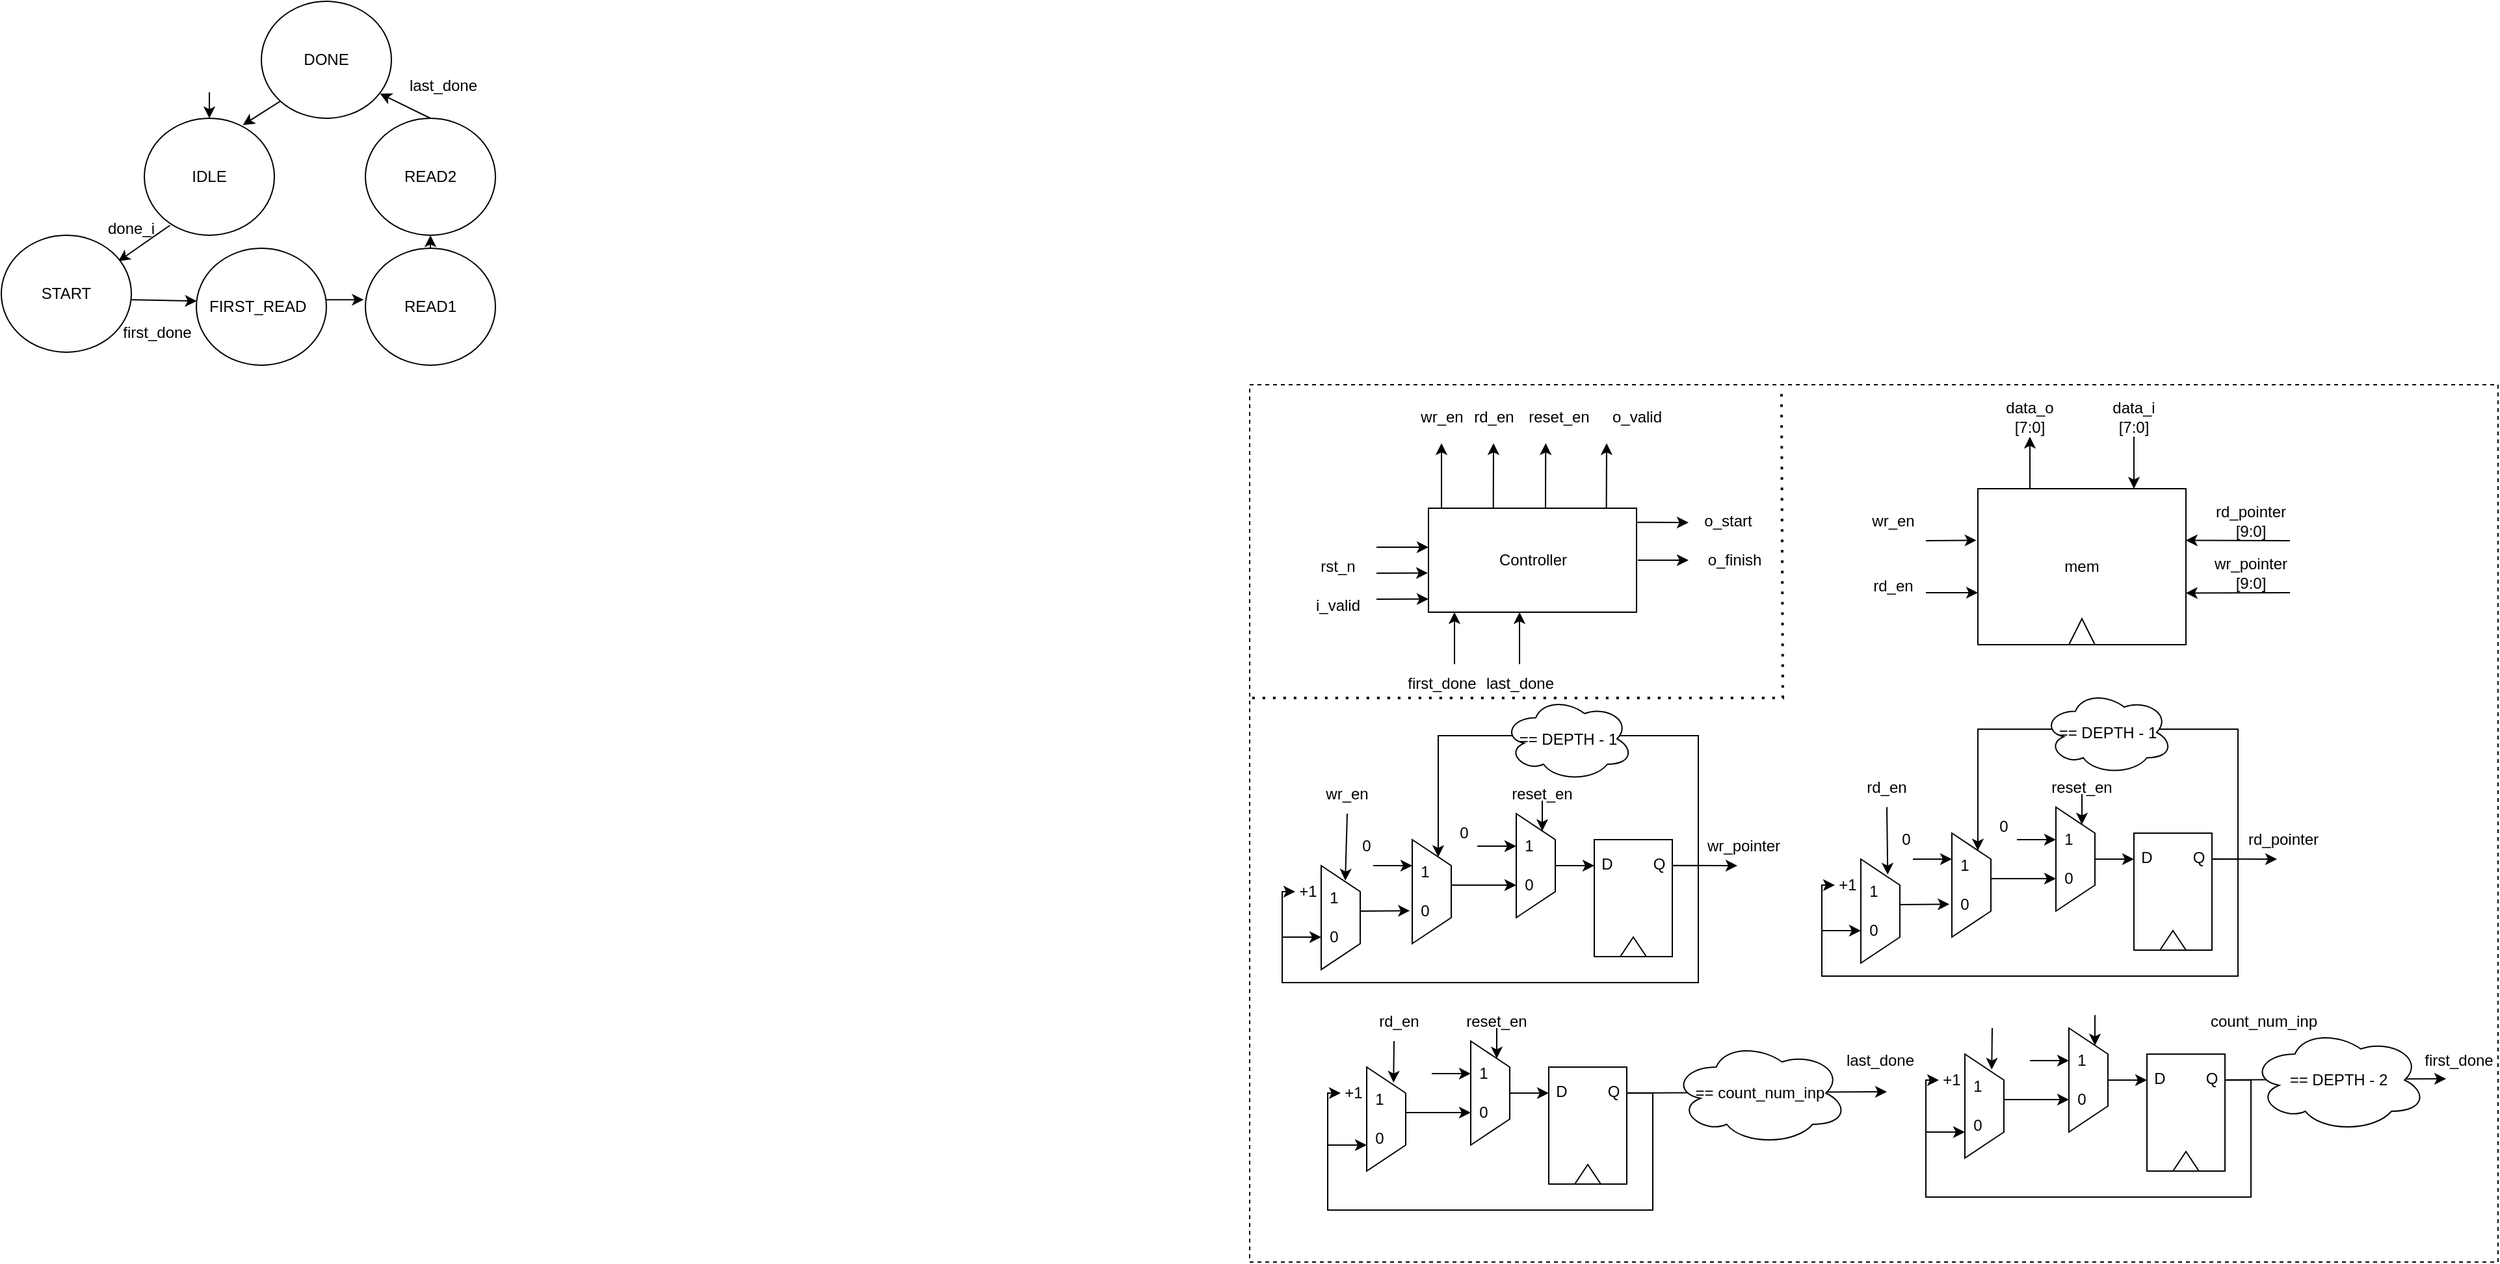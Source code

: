 <mxfile version="26.2.5">
  <diagram name="Page-1" id="U95p6Cpx4X8_NTuBjeX-">
    <mxGraphModel dx="2681" dy="906" grid="1" gridSize="10" guides="1" tooltips="1" connect="1" arrows="1" fold="1" page="1" pageScale="1" pageWidth="850" pageHeight="1100" math="0" shadow="0">
      <root>
        <mxCell id="0" />
        <mxCell id="1" parent="0" />
        <mxCell id="5zMJlGilUF_v-8dUURK4-250" value="" style="rounded=0;whiteSpace=wrap;html=1;dashed=1;" vertex="1" parent="1">
          <mxGeometry x="270" y="345" width="960" height="675" as="geometry" />
        </mxCell>
        <mxCell id="hZhW2IzUP-VDz9tQ_r6S-1" value="mem" style="rounded=0;whiteSpace=wrap;html=1;" parent="1" vertex="1">
          <mxGeometry x="830" y="425" width="160" height="120" as="geometry" />
        </mxCell>
        <mxCell id="hZhW2IzUP-VDz9tQ_r6S-6" value="" style="endArrow=classic;html=1;rounded=0;entryX=0;entryY=0.375;entryDx=0;entryDy=0;entryPerimeter=0;" parent="1" target="hZhW2IzUP-VDz9tQ_r6S-8" edge="1">
          <mxGeometry width="50" height="50" relative="1" as="geometry">
            <mxPoint x="367.5" y="470" as="sourcePoint" />
            <mxPoint x="407.5" y="470" as="targetPoint" />
          </mxGeometry>
        </mxCell>
        <mxCell id="hZhW2IzUP-VDz9tQ_r6S-8" value="Controller" style="rounded=0;whiteSpace=wrap;html=1;" parent="1" vertex="1">
          <mxGeometry x="407.5" y="440" width="160" height="80" as="geometry" />
        </mxCell>
        <mxCell id="hZhW2IzUP-VDz9tQ_r6S-9" value="" style="endArrow=classic;html=1;rounded=0;entryX=-0.003;entryY=0.623;entryDx=0;entryDy=0;entryPerimeter=0;" parent="1" target="hZhW2IzUP-VDz9tQ_r6S-8" edge="1">
          <mxGeometry width="50" height="50" relative="1" as="geometry">
            <mxPoint x="367.5" y="490" as="sourcePoint" />
            <mxPoint x="317.5" y="500" as="targetPoint" />
          </mxGeometry>
        </mxCell>
        <mxCell id="hZhW2IzUP-VDz9tQ_r6S-10" value="" style="endArrow=classic;html=1;rounded=0;entryX=-0.003;entryY=0.623;entryDx=0;entryDy=0;entryPerimeter=0;" parent="1" edge="1">
          <mxGeometry width="50" height="50" relative="1" as="geometry">
            <mxPoint x="367.5" y="510" as="sourcePoint" />
            <mxPoint x="407.5" y="509.89" as="targetPoint" />
          </mxGeometry>
        </mxCell>
        <mxCell id="hZhW2IzUP-VDz9tQ_r6S-12" value="rst_n" style="text;html=1;align=center;verticalAlign=middle;whiteSpace=wrap;rounded=0;" parent="1" vertex="1">
          <mxGeometry x="307.5" y="470" width="60" height="30" as="geometry" />
        </mxCell>
        <mxCell id="hZhW2IzUP-VDz9tQ_r6S-13" value="i_valid" style="text;html=1;align=center;verticalAlign=middle;whiteSpace=wrap;rounded=0;" parent="1" vertex="1">
          <mxGeometry x="307.5" y="500" width="60" height="30" as="geometry" />
        </mxCell>
        <mxCell id="hZhW2IzUP-VDz9tQ_r6S-16" value="" style="endArrow=classic;html=1;rounded=0;exitX=0.877;exitY=-0.024;exitDx=0;exitDy=0;exitPerimeter=0;" parent="1" edge="1">
          <mxGeometry width="50" height="50" relative="1" as="geometry">
            <mxPoint x="457.36" y="440" as="sourcePoint" />
            <mxPoint x="457.5" y="390" as="targetPoint" />
          </mxGeometry>
        </mxCell>
        <mxCell id="hZhW2IzUP-VDz9tQ_r6S-17" value="" style="endArrow=classic;html=1;rounded=0;exitX=0.877;exitY=-0.024;exitDx=0;exitDy=0;exitPerimeter=0;" parent="1" edge="1">
          <mxGeometry width="50" height="50" relative="1" as="geometry">
            <mxPoint x="417.5" y="440" as="sourcePoint" />
            <mxPoint x="417.5" y="390" as="targetPoint" />
          </mxGeometry>
        </mxCell>
        <mxCell id="hZhW2IzUP-VDz9tQ_r6S-18" value="wr_en" style="text;html=1;align=center;verticalAlign=middle;whiteSpace=wrap;rounded=0;" parent="1" vertex="1">
          <mxGeometry x="387.5" y="355" width="60" height="30" as="geometry" />
        </mxCell>
        <mxCell id="hZhW2IzUP-VDz9tQ_r6S-19" value="rd_en" style="text;html=1;align=center;verticalAlign=middle;whiteSpace=wrap;rounded=0;" parent="1" vertex="1">
          <mxGeometry x="427.5" y="360" width="60" height="20" as="geometry" />
        </mxCell>
        <mxCell id="hZhW2IzUP-VDz9tQ_r6S-20" value="reset_en" style="text;html=1;align=center;verticalAlign=middle;whiteSpace=wrap;rounded=0;" parent="1" vertex="1">
          <mxGeometry x="477.5" y="360" width="60" height="20" as="geometry" />
        </mxCell>
        <mxCell id="hZhW2IzUP-VDz9tQ_r6S-21" value="" style="endArrow=classic;html=1;rounded=0;entryX=0.75;entryY=0;entryDx=0;entryDy=0;" parent="1" target="hZhW2IzUP-VDz9tQ_r6S-1" edge="1">
          <mxGeometry width="50" height="50" relative="1" as="geometry">
            <mxPoint x="950" y="385" as="sourcePoint" />
            <mxPoint x="922.381" y="225.003" as="targetPoint" />
          </mxGeometry>
        </mxCell>
        <mxCell id="hZhW2IzUP-VDz9tQ_r6S-22" value="data_i [7:0]" style="text;html=1;align=center;verticalAlign=middle;whiteSpace=wrap;rounded=0;" parent="1" vertex="1">
          <mxGeometry x="920" y="355" width="60" height="30" as="geometry" />
        </mxCell>
        <mxCell id="hZhW2IzUP-VDz9tQ_r6S-24" value="" style="endArrow=classic;html=1;rounded=0;entryX=-0.007;entryY=0.331;entryDx=0;entryDy=0;entryPerimeter=0;" parent="1" target="hZhW2IzUP-VDz9tQ_r6S-1" edge="1">
          <mxGeometry width="50" height="50" relative="1" as="geometry">
            <mxPoint x="790" y="465" as="sourcePoint" />
            <mxPoint x="820" y="410" as="targetPoint" />
          </mxGeometry>
        </mxCell>
        <mxCell id="hZhW2IzUP-VDz9tQ_r6S-25" value="wr_en" style="text;html=1;align=center;verticalAlign=middle;whiteSpace=wrap;rounded=0;" parent="1" vertex="1">
          <mxGeometry x="735" y="435" width="60" height="30" as="geometry" />
        </mxCell>
        <mxCell id="hZhW2IzUP-VDz9tQ_r6S-26" value="" style="endArrow=classic;html=1;rounded=0;" parent="1" edge="1">
          <mxGeometry width="50" height="50" relative="1" as="geometry">
            <mxPoint x="790" y="505" as="sourcePoint" />
            <mxPoint x="830" y="505" as="targetPoint" />
          </mxGeometry>
        </mxCell>
        <mxCell id="hZhW2IzUP-VDz9tQ_r6S-27" value="rd_en" style="text;html=1;align=center;verticalAlign=middle;whiteSpace=wrap;rounded=0;" parent="1" vertex="1">
          <mxGeometry x="735" y="485" width="60" height="30" as="geometry" />
        </mxCell>
        <mxCell id="hZhW2IzUP-VDz9tQ_r6S-30" value="" style="endArrow=classic;html=1;rounded=0;entryX=0.999;entryY=0.331;entryDx=0;entryDy=0;entryPerimeter=0;" parent="1" target="hZhW2IzUP-VDz9tQ_r6S-1" edge="1">
          <mxGeometry width="50" height="50" relative="1" as="geometry">
            <mxPoint x="1070" y="465" as="sourcePoint" />
            <mxPoint x="990" y="467" as="targetPoint" />
          </mxGeometry>
        </mxCell>
        <mxCell id="hZhW2IzUP-VDz9tQ_r6S-31" value="rd_pointer [9:0]" style="text;html=1;align=center;verticalAlign=middle;whiteSpace=wrap;rounded=0;" parent="1" vertex="1">
          <mxGeometry x="1010" y="435" width="60" height="30" as="geometry" />
        </mxCell>
        <mxCell id="hZhW2IzUP-VDz9tQ_r6S-32" value="" style="endArrow=classic;html=1;rounded=0;entryX=0.999;entryY=0.669;entryDx=0;entryDy=0;entryPerimeter=0;" parent="1" target="hZhW2IzUP-VDz9tQ_r6S-1" edge="1">
          <mxGeometry width="50" height="50" relative="1" as="geometry">
            <mxPoint x="1070" y="505" as="sourcePoint" />
            <mxPoint x="1100" y="525" as="targetPoint" />
          </mxGeometry>
        </mxCell>
        <mxCell id="hZhW2IzUP-VDz9tQ_r6S-33" value="wr_pointer [9:0]" style="text;html=1;align=center;verticalAlign=middle;whiteSpace=wrap;rounded=0;" parent="1" vertex="1">
          <mxGeometry x="1010" y="475" width="60" height="30" as="geometry" />
        </mxCell>
        <mxCell id="hZhW2IzUP-VDz9tQ_r6S-44" value="" style="triangle;whiteSpace=wrap;html=1;direction=north;" parent="1" vertex="1">
          <mxGeometry x="900" y="525" width="20" height="20" as="geometry" />
        </mxCell>
        <mxCell id="hZhW2IzUP-VDz9tQ_r6S-86" value="" style="endArrow=classic;html=1;rounded=0;exitX=0.25;exitY=0;exitDx=0;exitDy=0;" parent="1" source="hZhW2IzUP-VDz9tQ_r6S-1" edge="1">
          <mxGeometry width="50" height="50" relative="1" as="geometry">
            <mxPoint x="886" y="425.0" as="sourcePoint" />
            <mxPoint x="870" y="385" as="targetPoint" />
          </mxGeometry>
        </mxCell>
        <mxCell id="hZhW2IzUP-VDz9tQ_r6S-87" value="data_o [7:0]" style="text;html=1;align=center;verticalAlign=middle;whiteSpace=wrap;rounded=0;" parent="1" vertex="1">
          <mxGeometry x="840" y="355" width="60" height="30" as="geometry" />
        </mxCell>
        <mxCell id="hZhW2IzUP-VDz9tQ_r6S-90" value="" style="endArrow=classic;html=1;rounded=0;" parent="1" edge="1">
          <mxGeometry width="50" height="50" relative="1" as="geometry">
            <mxPoint x="427.5" y="560" as="sourcePoint" />
            <mxPoint x="427.5" y="520" as="targetPoint" />
          </mxGeometry>
        </mxCell>
        <mxCell id="5zMJlGilUF_v-8dUURK4-17" value="" style="group" vertex="1" connectable="0" parent="1">
          <mxGeometry x="-690" y="50" width="380" height="280" as="geometry" />
        </mxCell>
        <mxCell id="5zMJlGilUF_v-8dUURK4-1" value="IDLE" style="ellipse;whiteSpace=wrap;html=1;" vertex="1" parent="5zMJlGilUF_v-8dUURK4-17">
          <mxGeometry x="110" y="90" width="100" height="90" as="geometry" />
        </mxCell>
        <mxCell id="5zMJlGilUF_v-8dUURK4-2" value="" style="endArrow=classic;html=1;rounded=0;entryX=0.5;entryY=0;entryDx=0;entryDy=0;" edge="1" parent="5zMJlGilUF_v-8dUURK4-17" target="5zMJlGilUF_v-8dUURK4-1">
          <mxGeometry width="50" height="50" relative="1" as="geometry">
            <mxPoint x="160" y="70" as="sourcePoint" />
            <mxPoint x="150" y="50" as="targetPoint" />
          </mxGeometry>
        </mxCell>
        <mxCell id="5zMJlGilUF_v-8dUURK4-3" value="" style="endArrow=classic;html=1;rounded=0;exitX=0.198;exitY=0.915;exitDx=0;exitDy=0;exitPerimeter=0;" edge="1" parent="5zMJlGilUF_v-8dUURK4-17" source="5zMJlGilUF_v-8dUURK4-1">
          <mxGeometry width="50" height="50" relative="1" as="geometry">
            <mxPoint x="200" y="210" as="sourcePoint" />
            <mxPoint x="90" y="200" as="targetPoint" />
          </mxGeometry>
        </mxCell>
        <mxCell id="5zMJlGilUF_v-8dUURK4-4" value="START" style="ellipse;whiteSpace=wrap;html=1;" vertex="1" parent="5zMJlGilUF_v-8dUURK4-17">
          <mxGeometry y="180" width="100" height="90" as="geometry" />
        </mxCell>
        <mxCell id="5zMJlGilUF_v-8dUURK4-5" value="done_i" style="text;html=1;align=center;verticalAlign=middle;whiteSpace=wrap;rounded=0;" vertex="1" parent="5zMJlGilUF_v-8dUURK4-17">
          <mxGeometry x="70" y="160" width="60" height="30" as="geometry" />
        </mxCell>
        <mxCell id="5zMJlGilUF_v-8dUURK4-6" value="FIRST_READ&lt;span style=&quot;white-space: pre;&quot;&gt;&#x9;&lt;/span&gt;" style="ellipse;whiteSpace=wrap;html=1;" vertex="1" parent="5zMJlGilUF_v-8dUURK4-17">
          <mxGeometry x="150" y="190" width="100" height="90" as="geometry" />
        </mxCell>
        <mxCell id="5zMJlGilUF_v-8dUURK4-7" value="" style="endArrow=classic;html=1;rounded=0;exitX=1.002;exitY=0.551;exitDx=0;exitDy=0;exitPerimeter=0;entryX=0.003;entryY=0.452;entryDx=0;entryDy=0;entryPerimeter=0;" edge="1" parent="5zMJlGilUF_v-8dUURK4-17" source="5zMJlGilUF_v-8dUURK4-4" target="5zMJlGilUF_v-8dUURK4-6">
          <mxGeometry width="50" height="50" relative="1" as="geometry">
            <mxPoint x="200" y="210" as="sourcePoint" />
            <mxPoint x="250" y="160" as="targetPoint" />
          </mxGeometry>
        </mxCell>
        <mxCell id="5zMJlGilUF_v-8dUURK4-8" value="first_done" style="text;html=1;align=center;verticalAlign=middle;whiteSpace=wrap;rounded=0;" vertex="1" parent="5zMJlGilUF_v-8dUURK4-17">
          <mxGeometry x="90" y="240" width="60" height="30" as="geometry" />
        </mxCell>
        <mxCell id="5zMJlGilUF_v-8dUURK4-9" value="READ1" style="ellipse;whiteSpace=wrap;html=1;" vertex="1" parent="5zMJlGilUF_v-8dUURK4-17">
          <mxGeometry x="280" y="190" width="100" height="90" as="geometry" />
        </mxCell>
        <mxCell id="5zMJlGilUF_v-8dUURK4-10" value="READ2" style="ellipse;whiteSpace=wrap;html=1;" vertex="1" parent="5zMJlGilUF_v-8dUURK4-17">
          <mxGeometry x="280" y="90" width="100" height="90" as="geometry" />
        </mxCell>
        <mxCell id="5zMJlGilUF_v-8dUURK4-11" value="DONE" style="ellipse;whiteSpace=wrap;html=1;" vertex="1" parent="5zMJlGilUF_v-8dUURK4-17">
          <mxGeometry x="200" width="100" height="90" as="geometry" />
        </mxCell>
        <mxCell id="5zMJlGilUF_v-8dUURK4-12" value="" style="endArrow=classic;html=1;rounded=0;exitX=0.999;exitY=0.44;exitDx=0;exitDy=0;exitPerimeter=0;entryX=-0.013;entryY=0.44;entryDx=0;entryDy=0;entryPerimeter=0;" edge="1" parent="5zMJlGilUF_v-8dUURK4-17" source="5zMJlGilUF_v-8dUURK4-6" target="5zMJlGilUF_v-8dUURK4-9">
          <mxGeometry width="50" height="50" relative="1" as="geometry">
            <mxPoint x="200" y="210" as="sourcePoint" />
            <mxPoint x="250" y="160" as="targetPoint" />
          </mxGeometry>
        </mxCell>
        <mxCell id="5zMJlGilUF_v-8dUURK4-13" value="" style="endArrow=classic;html=1;rounded=0;exitX=0.5;exitY=0;exitDx=0;exitDy=0;entryX=0.5;entryY=1;entryDx=0;entryDy=0;" edge="1" parent="5zMJlGilUF_v-8dUURK4-17" source="5zMJlGilUF_v-8dUURK4-9" target="5zMJlGilUF_v-8dUURK4-10">
          <mxGeometry width="50" height="50" relative="1" as="geometry">
            <mxPoint x="230" y="180" as="sourcePoint" />
            <mxPoint x="280" y="130" as="targetPoint" />
          </mxGeometry>
        </mxCell>
        <mxCell id="5zMJlGilUF_v-8dUURK4-14" value="" style="endArrow=classic;html=1;rounded=0;exitX=0.5;exitY=0;exitDx=0;exitDy=0;entryX=0.912;entryY=0.789;entryDx=0;entryDy=0;entryPerimeter=0;" edge="1" parent="5zMJlGilUF_v-8dUURK4-17" source="5zMJlGilUF_v-8dUURK4-10" target="5zMJlGilUF_v-8dUURK4-11">
          <mxGeometry width="50" height="50" relative="1" as="geometry">
            <mxPoint x="200" y="160" as="sourcePoint" />
            <mxPoint x="250" y="110" as="targetPoint" />
          </mxGeometry>
        </mxCell>
        <mxCell id="5zMJlGilUF_v-8dUURK4-15" value="last_done" style="text;html=1;align=center;verticalAlign=middle;whiteSpace=wrap;rounded=0;" vertex="1" parent="5zMJlGilUF_v-8dUURK4-17">
          <mxGeometry x="310" y="50" width="60" height="30" as="geometry" />
        </mxCell>
        <mxCell id="5zMJlGilUF_v-8dUURK4-16" value="" style="endArrow=classic;html=1;rounded=0;exitX=0;exitY=1;exitDx=0;exitDy=0;entryX=0.757;entryY=0.058;entryDx=0;entryDy=0;entryPerimeter=0;" edge="1" parent="5zMJlGilUF_v-8dUURK4-17" source="5zMJlGilUF_v-8dUURK4-11" target="5zMJlGilUF_v-8dUURK4-1">
          <mxGeometry width="50" height="50" relative="1" as="geometry">
            <mxPoint x="210" y="150" as="sourcePoint" />
            <mxPoint x="260" y="100" as="targetPoint" />
          </mxGeometry>
        </mxCell>
        <mxCell id="5zMJlGilUF_v-8dUURK4-18" value="first_done" style="text;html=1;align=center;verticalAlign=middle;whiteSpace=wrap;rounded=0;" vertex="1" parent="1">
          <mxGeometry x="387.5" y="560" width="60" height="30" as="geometry" />
        </mxCell>
        <mxCell id="5zMJlGilUF_v-8dUURK4-19" value="" style="endArrow=classic;html=1;rounded=0;entryX=0.369;entryY=0.976;entryDx=0;entryDy=0;entryPerimeter=0;" edge="1" parent="1">
          <mxGeometry width="50" height="50" relative="1" as="geometry">
            <mxPoint x="477.5" y="560" as="sourcePoint" />
            <mxPoint x="477.5" y="520" as="targetPoint" />
          </mxGeometry>
        </mxCell>
        <mxCell id="5zMJlGilUF_v-8dUURK4-20" value="last_done" style="text;html=1;align=center;verticalAlign=middle;whiteSpace=wrap;rounded=0;" vertex="1" parent="1">
          <mxGeometry x="447.5" y="560" width="60" height="30" as="geometry" />
        </mxCell>
        <mxCell id="5zMJlGilUF_v-8dUURK4-21" value="" style="endArrow=classic;html=1;rounded=0;exitX=0.855;exitY=-0.001;exitDx=0;exitDy=0;exitPerimeter=0;" edge="1" parent="1" source="hZhW2IzUP-VDz9tQ_r6S-8">
          <mxGeometry width="50" height="50" relative="1" as="geometry">
            <mxPoint x="527.5" y="420" as="sourcePoint" />
            <mxPoint x="544.5" y="390" as="targetPoint" />
          </mxGeometry>
        </mxCell>
        <mxCell id="5zMJlGilUF_v-8dUURK4-22" value="o_valid" style="text;html=1;align=center;verticalAlign=middle;whiteSpace=wrap;rounded=0;" vertex="1" parent="1">
          <mxGeometry x="537.5" y="360" width="60" height="20" as="geometry" />
        </mxCell>
        <mxCell id="5zMJlGilUF_v-8dUURK4-23" value="" style="endArrow=classic;html=1;rounded=0;exitX=0.877;exitY=-0.024;exitDx=0;exitDy=0;exitPerimeter=0;" edge="1" parent="1">
          <mxGeometry width="50" height="50" relative="1" as="geometry">
            <mxPoint x="497.5" y="440" as="sourcePoint" />
            <mxPoint x="497.64" y="390" as="targetPoint" />
          </mxGeometry>
        </mxCell>
        <mxCell id="5zMJlGilUF_v-8dUURK4-24" value="" style="endArrow=classic;html=1;rounded=0;exitX=1.004;exitY=0.136;exitDx=0;exitDy=0;exitPerimeter=0;" edge="1" parent="1" source="hZhW2IzUP-VDz9tQ_r6S-8">
          <mxGeometry width="50" height="50" relative="1" as="geometry">
            <mxPoint x="617.5" y="490" as="sourcePoint" />
            <mxPoint x="607.5" y="451" as="targetPoint" />
          </mxGeometry>
        </mxCell>
        <mxCell id="5zMJlGilUF_v-8dUURK4-25" value="o_start" style="text;html=1;align=center;verticalAlign=middle;whiteSpace=wrap;rounded=0;" vertex="1" parent="1">
          <mxGeometry x="607.5" y="440" width="60" height="20" as="geometry" />
        </mxCell>
        <mxCell id="5zMJlGilUF_v-8dUURK4-26" value="" style="endArrow=classic;html=1;rounded=0;exitX=1.004;exitY=0.136;exitDx=0;exitDy=0;exitPerimeter=0;" edge="1" parent="1">
          <mxGeometry width="50" height="50" relative="1" as="geometry">
            <mxPoint x="568.5" y="480" as="sourcePoint" />
            <mxPoint x="607.5" y="480" as="targetPoint" />
          </mxGeometry>
        </mxCell>
        <mxCell id="5zMJlGilUF_v-8dUURK4-27" value="o_finish" style="text;html=1;align=center;verticalAlign=middle;whiteSpace=wrap;rounded=0;" vertex="1" parent="1">
          <mxGeometry x="612.5" y="470" width="60" height="20" as="geometry" />
        </mxCell>
        <mxCell id="5zMJlGilUF_v-8dUURK4-32" value="" style="group" vertex="1" connectable="0" parent="1">
          <mxGeometry x="535" y="695" width="60" height="90" as="geometry" />
        </mxCell>
        <mxCell id="5zMJlGilUF_v-8dUURK4-29" value="" style="rounded=0;whiteSpace=wrap;html=1;" vertex="1" parent="5zMJlGilUF_v-8dUURK4-32">
          <mxGeometry width="60" height="90" as="geometry" />
        </mxCell>
        <mxCell id="5zMJlGilUF_v-8dUURK4-30" value="" style="triangle;whiteSpace=wrap;html=1;direction=north;" vertex="1" parent="5zMJlGilUF_v-8dUURK4-32">
          <mxGeometry x="20" y="75" width="20" height="15" as="geometry" />
        </mxCell>
        <mxCell id="5zMJlGilUF_v-8dUURK4-33" value="D" style="text;html=1;align=center;verticalAlign=middle;whiteSpace=wrap;rounded=0;" vertex="1" parent="5zMJlGilUF_v-8dUURK4-32">
          <mxGeometry y="7.5" width="20" height="22.5" as="geometry" />
        </mxCell>
        <mxCell id="5zMJlGilUF_v-8dUURK4-39" value="Q" style="text;html=1;align=center;verticalAlign=middle;whiteSpace=wrap;rounded=0;" vertex="1" parent="5zMJlGilUF_v-8dUURK4-32">
          <mxGeometry x="40" y="7.5" width="20" height="22.5" as="geometry" />
        </mxCell>
        <mxCell id="5zMJlGilUF_v-8dUURK4-40" value="" style="endArrow=classic;html=1;rounded=0;" edge="1" parent="1">
          <mxGeometry width="50" height="50" relative="1" as="geometry">
            <mxPoint x="505" y="715" as="sourcePoint" />
            <mxPoint x="535" y="715" as="targetPoint" />
          </mxGeometry>
        </mxCell>
        <mxCell id="5zMJlGilUF_v-8dUURK4-41" value="" style="endArrow=classic;html=1;rounded=0;exitX=1.033;exitY=0.552;exitDx=0;exitDy=0;exitPerimeter=0;" edge="1" parent="1" source="5zMJlGilUF_v-8dUURK4-39">
          <mxGeometry width="50" height="50" relative="1" as="geometry">
            <mxPoint x="625" y="755" as="sourcePoint" />
            <mxPoint x="645" y="715" as="targetPoint" />
          </mxGeometry>
        </mxCell>
        <mxCell id="5zMJlGilUF_v-8dUURK4-45" value="" style="group" vertex="1" connectable="0" parent="1">
          <mxGeometry x="475" y="675" width="30" height="80" as="geometry" />
        </mxCell>
        <mxCell id="5zMJlGilUF_v-8dUURK4-42" value="" style="shape=trapezoid;perimeter=trapezoidPerimeter;whiteSpace=wrap;html=1;fixedSize=1;direction=south;" vertex="1" parent="5zMJlGilUF_v-8dUURK4-45">
          <mxGeometry width="30" height="80" as="geometry" />
        </mxCell>
        <mxCell id="5zMJlGilUF_v-8dUURK4-43" value="1" style="text;html=1;align=center;verticalAlign=middle;whiteSpace=wrap;rounded=0;" vertex="1" parent="5zMJlGilUF_v-8dUURK4-45">
          <mxGeometry y="20" width="20" height="10" as="geometry" />
        </mxCell>
        <mxCell id="5zMJlGilUF_v-8dUURK4-44" value="0" style="text;html=1;align=center;verticalAlign=middle;whiteSpace=wrap;rounded=0;" vertex="1" parent="5zMJlGilUF_v-8dUURK4-45">
          <mxGeometry y="50" width="20" height="10" as="geometry" />
        </mxCell>
        <mxCell id="5zMJlGilUF_v-8dUURK4-46" value="" style="endArrow=classic;html=1;rounded=0;entryX=0;entryY=0.25;entryDx=0;entryDy=0;" edge="1" parent="1" target="5zMJlGilUF_v-8dUURK4-42">
          <mxGeometry width="50" height="50" relative="1" as="geometry">
            <mxPoint x="495" y="665" as="sourcePoint" />
            <mxPoint x="555" y="655" as="targetPoint" />
          </mxGeometry>
        </mxCell>
        <mxCell id="5zMJlGilUF_v-8dUURK4-47" value="reset_en" style="text;html=1;align=center;verticalAlign=middle;whiteSpace=wrap;rounded=0;" vertex="1" parent="1">
          <mxGeometry x="465" y="645" width="60" height="30" as="geometry" />
        </mxCell>
        <mxCell id="5zMJlGilUF_v-8dUURK4-48" value="" style="endArrow=classic;html=1;rounded=0;entryX=0;entryY=0.5;entryDx=0;entryDy=0;" edge="1" parent="1" target="5zMJlGilUF_v-8dUURK4-43">
          <mxGeometry width="50" height="50" relative="1" as="geometry">
            <mxPoint x="445" y="700" as="sourcePoint" />
            <mxPoint x="480" y="665" as="targetPoint" />
          </mxGeometry>
        </mxCell>
        <mxCell id="5zMJlGilUF_v-8dUURK4-49" value="0" style="text;html=1;align=center;verticalAlign=middle;whiteSpace=wrap;rounded=0;" vertex="1" parent="1">
          <mxGeometry x="405" y="675" width="60" height="30" as="geometry" />
        </mxCell>
        <mxCell id="5zMJlGilUF_v-8dUURK4-50" value="" style="endArrow=classic;html=1;rounded=0;entryX=0;entryY=0.5;entryDx=0;entryDy=0;" edge="1" parent="1" target="5zMJlGilUF_v-8dUURK4-44">
          <mxGeometry width="50" height="50" relative="1" as="geometry">
            <mxPoint x="425" y="730" as="sourcePoint" />
            <mxPoint x="460" y="690" as="targetPoint" />
          </mxGeometry>
        </mxCell>
        <mxCell id="5zMJlGilUF_v-8dUURK4-51" value="" style="group" vertex="1" connectable="0" parent="1">
          <mxGeometry x="325" y="715" width="30" height="80" as="geometry" />
        </mxCell>
        <mxCell id="5zMJlGilUF_v-8dUURK4-52" value="" style="shape=trapezoid;perimeter=trapezoidPerimeter;whiteSpace=wrap;html=1;fixedSize=1;direction=south;" vertex="1" parent="5zMJlGilUF_v-8dUURK4-51">
          <mxGeometry width="30" height="80" as="geometry" />
        </mxCell>
        <mxCell id="5zMJlGilUF_v-8dUURK4-53" value="1" style="text;html=1;align=center;verticalAlign=middle;whiteSpace=wrap;rounded=0;" vertex="1" parent="5zMJlGilUF_v-8dUURK4-51">
          <mxGeometry y="20" width="20" height="10" as="geometry" />
        </mxCell>
        <mxCell id="5zMJlGilUF_v-8dUURK4-54" value="0" style="text;html=1;align=center;verticalAlign=middle;whiteSpace=wrap;rounded=0;" vertex="1" parent="5zMJlGilUF_v-8dUURK4-51">
          <mxGeometry y="50" width="20" height="10" as="geometry" />
        </mxCell>
        <mxCell id="5zMJlGilUF_v-8dUURK4-56" value="wr_en" style="text;html=1;align=center;verticalAlign=middle;whiteSpace=wrap;rounded=0;" vertex="1" parent="1">
          <mxGeometry x="315" y="645" width="60" height="30" as="geometry" />
        </mxCell>
        <mxCell id="5zMJlGilUF_v-8dUURK4-57" value="wr_pointer" style="text;html=1;align=center;verticalAlign=middle;whiteSpace=wrap;rounded=0;" vertex="1" parent="1">
          <mxGeometry x="620" y="685" width="60" height="30" as="geometry" />
        </mxCell>
        <mxCell id="5zMJlGilUF_v-8dUURK4-59" value="" style="endArrow=classic;html=1;rounded=0;" edge="1" parent="1">
          <mxGeometry width="50" height="50" relative="1" as="geometry">
            <mxPoint x="295" y="775" as="sourcePoint" />
            <mxPoint x="305" y="735" as="targetPoint" />
            <Array as="points">
              <mxPoint x="295" y="735" />
            </Array>
          </mxGeometry>
        </mxCell>
        <mxCell id="5zMJlGilUF_v-8dUURK4-60" value="+1" style="text;html=1;align=center;verticalAlign=middle;whiteSpace=wrap;rounded=0;" vertex="1" parent="1">
          <mxGeometry x="310" y="725" width="10" height="20" as="geometry" />
        </mxCell>
        <mxCell id="5zMJlGilUF_v-8dUURK4-61" value="" style="group" vertex="1" connectable="0" parent="1">
          <mxGeometry x="395" y="695" width="30" height="80" as="geometry" />
        </mxCell>
        <mxCell id="5zMJlGilUF_v-8dUURK4-62" value="" style="shape=trapezoid;perimeter=trapezoidPerimeter;whiteSpace=wrap;html=1;fixedSize=1;direction=south;" vertex="1" parent="5zMJlGilUF_v-8dUURK4-61">
          <mxGeometry width="30" height="80" as="geometry" />
        </mxCell>
        <mxCell id="5zMJlGilUF_v-8dUURK4-63" value="1" style="text;html=1;align=center;verticalAlign=middle;whiteSpace=wrap;rounded=0;" vertex="1" parent="5zMJlGilUF_v-8dUURK4-61">
          <mxGeometry y="20" width="20" height="10" as="geometry" />
        </mxCell>
        <mxCell id="5zMJlGilUF_v-8dUURK4-64" value="0" style="text;html=1;align=center;verticalAlign=middle;whiteSpace=wrap;rounded=0;" vertex="1" parent="5zMJlGilUF_v-8dUURK4-61">
          <mxGeometry y="50" width="20" height="10" as="geometry" />
        </mxCell>
        <mxCell id="5zMJlGilUF_v-8dUURK4-65" value="" style="endArrow=classic;html=1;rounded=0;entryX=0;entryY=0.25;entryDx=0;entryDy=0;" edge="1" parent="1" target="5zMJlGilUF_v-8dUURK4-62">
          <mxGeometry width="50" height="50" relative="1" as="geometry">
            <mxPoint x="615" y="715" as="sourcePoint" />
            <mxPoint x="475" y="655" as="targetPoint" />
            <Array as="points">
              <mxPoint x="615" y="615" />
              <mxPoint x="415" y="615" />
            </Array>
          </mxGeometry>
        </mxCell>
        <mxCell id="5zMJlGilUF_v-8dUURK4-66" value="" style="endArrow=classic;html=1;rounded=0;entryX=0;entryY=0;entryDx=0;entryDy=0;" edge="1" parent="1" target="5zMJlGilUF_v-8dUURK4-63">
          <mxGeometry width="50" height="50" relative="1" as="geometry">
            <mxPoint x="365" y="715" as="sourcePoint" />
            <mxPoint x="445" y="705" as="targetPoint" />
          </mxGeometry>
        </mxCell>
        <mxCell id="5zMJlGilUF_v-8dUURK4-67" value="0" style="text;html=1;align=center;verticalAlign=middle;whiteSpace=wrap;rounded=0;" vertex="1" parent="1">
          <mxGeometry x="330" y="685" width="60" height="30" as="geometry" />
        </mxCell>
        <mxCell id="5zMJlGilUF_v-8dUURK4-68" value="== DEPTH - 1" style="ellipse;shape=cloud;whiteSpace=wrap;html=1;" vertex="1" parent="1">
          <mxGeometry x="465" y="585" width="100" height="65" as="geometry" />
        </mxCell>
        <mxCell id="5zMJlGilUF_v-8dUURK4-70" value="" style="endArrow=classic;html=1;rounded=0;entryX=-0.092;entryY=0.471;entryDx=0;entryDy=0;entryPerimeter=0;" edge="1" parent="1" target="5zMJlGilUF_v-8dUURK4-64">
          <mxGeometry width="50" height="50" relative="1" as="geometry">
            <mxPoint x="355" y="750" as="sourcePoint" />
            <mxPoint x="505" y="715" as="targetPoint" />
          </mxGeometry>
        </mxCell>
        <mxCell id="5zMJlGilUF_v-8dUURK4-71" value="" style="endArrow=classic;html=1;rounded=0;entryX=0.144;entryY=0.382;entryDx=0;entryDy=0;entryPerimeter=0;" edge="1" parent="1" target="5zMJlGilUF_v-8dUURK4-52">
          <mxGeometry width="50" height="50" relative="1" as="geometry">
            <mxPoint x="345" y="675" as="sourcePoint" />
            <mxPoint x="385" y="615" as="targetPoint" />
          </mxGeometry>
        </mxCell>
        <mxCell id="5zMJlGilUF_v-8dUURK4-73" value="" style="endArrow=classic;html=1;rounded=0;exitX=1.017;exitY=0.556;exitDx=0;exitDy=0;exitPerimeter=0;entryX=0;entryY=0.5;entryDx=0;entryDy=0;" edge="1" parent="1" source="5zMJlGilUF_v-8dUURK4-39" target="5zMJlGilUF_v-8dUURK4-54">
          <mxGeometry width="50" height="50" relative="1" as="geometry">
            <mxPoint x="630" y="805" as="sourcePoint" />
            <mxPoint x="255" y="805" as="targetPoint" />
            <Array as="points">
              <mxPoint x="615" y="715" />
              <mxPoint x="615" y="805" />
              <mxPoint x="295" y="805" />
              <mxPoint x="295" y="770" />
            </Array>
          </mxGeometry>
        </mxCell>
        <mxCell id="5zMJlGilUF_v-8dUURK4-74" value="" style="group" vertex="1" connectable="0" parent="1">
          <mxGeometry x="950" y="690" width="60" height="90" as="geometry" />
        </mxCell>
        <mxCell id="5zMJlGilUF_v-8dUURK4-75" value="" style="rounded=0;whiteSpace=wrap;html=1;" vertex="1" parent="5zMJlGilUF_v-8dUURK4-74">
          <mxGeometry width="60" height="90" as="geometry" />
        </mxCell>
        <mxCell id="5zMJlGilUF_v-8dUURK4-76" value="" style="triangle;whiteSpace=wrap;html=1;direction=north;" vertex="1" parent="5zMJlGilUF_v-8dUURK4-74">
          <mxGeometry x="20" y="75" width="20" height="15" as="geometry" />
        </mxCell>
        <mxCell id="5zMJlGilUF_v-8dUURK4-77" value="D" style="text;html=1;align=center;verticalAlign=middle;whiteSpace=wrap;rounded=0;" vertex="1" parent="5zMJlGilUF_v-8dUURK4-74">
          <mxGeometry y="7.5" width="20" height="22.5" as="geometry" />
        </mxCell>
        <mxCell id="5zMJlGilUF_v-8dUURK4-78" value="Q" style="text;html=1;align=center;verticalAlign=middle;whiteSpace=wrap;rounded=0;" vertex="1" parent="5zMJlGilUF_v-8dUURK4-74">
          <mxGeometry x="40" y="7.5" width="20" height="22.5" as="geometry" />
        </mxCell>
        <mxCell id="5zMJlGilUF_v-8dUURK4-79" value="" style="endArrow=classic;html=1;rounded=0;" edge="1" parent="1">
          <mxGeometry width="50" height="50" relative="1" as="geometry">
            <mxPoint x="920" y="710" as="sourcePoint" />
            <mxPoint x="950" y="710" as="targetPoint" />
          </mxGeometry>
        </mxCell>
        <mxCell id="5zMJlGilUF_v-8dUURK4-80" value="" style="endArrow=classic;html=1;rounded=0;exitX=1.033;exitY=0.552;exitDx=0;exitDy=0;exitPerimeter=0;" edge="1" parent="1" source="5zMJlGilUF_v-8dUURK4-78">
          <mxGeometry width="50" height="50" relative="1" as="geometry">
            <mxPoint x="1040" y="750" as="sourcePoint" />
            <mxPoint x="1060" y="710" as="targetPoint" />
          </mxGeometry>
        </mxCell>
        <mxCell id="5zMJlGilUF_v-8dUURK4-81" value="" style="group" vertex="1" connectable="0" parent="1">
          <mxGeometry x="890" y="670" width="30" height="80" as="geometry" />
        </mxCell>
        <mxCell id="5zMJlGilUF_v-8dUURK4-82" value="" style="shape=trapezoid;perimeter=trapezoidPerimeter;whiteSpace=wrap;html=1;fixedSize=1;direction=south;" vertex="1" parent="5zMJlGilUF_v-8dUURK4-81">
          <mxGeometry width="30" height="80" as="geometry" />
        </mxCell>
        <mxCell id="5zMJlGilUF_v-8dUURK4-83" value="1" style="text;html=1;align=center;verticalAlign=middle;whiteSpace=wrap;rounded=0;" vertex="1" parent="5zMJlGilUF_v-8dUURK4-81">
          <mxGeometry y="20" width="20" height="10" as="geometry" />
        </mxCell>
        <mxCell id="5zMJlGilUF_v-8dUURK4-84" value="0" style="text;html=1;align=center;verticalAlign=middle;whiteSpace=wrap;rounded=0;" vertex="1" parent="5zMJlGilUF_v-8dUURK4-81">
          <mxGeometry y="50" width="20" height="10" as="geometry" />
        </mxCell>
        <mxCell id="5zMJlGilUF_v-8dUURK4-85" value="" style="endArrow=classic;html=1;rounded=0;entryX=0;entryY=0.25;entryDx=0;entryDy=0;" edge="1" parent="1" target="5zMJlGilUF_v-8dUURK4-82">
          <mxGeometry width="50" height="50" relative="1" as="geometry">
            <mxPoint x="910" y="660" as="sourcePoint" />
            <mxPoint x="970" y="650" as="targetPoint" />
          </mxGeometry>
        </mxCell>
        <mxCell id="5zMJlGilUF_v-8dUURK4-86" value="reset_en" style="text;html=1;align=center;verticalAlign=middle;whiteSpace=wrap;rounded=0;" vertex="1" parent="1">
          <mxGeometry x="880" y="640" width="60" height="30" as="geometry" />
        </mxCell>
        <mxCell id="5zMJlGilUF_v-8dUURK4-87" value="" style="endArrow=classic;html=1;rounded=0;entryX=0;entryY=0.5;entryDx=0;entryDy=0;" edge="1" parent="1" target="5zMJlGilUF_v-8dUURK4-83">
          <mxGeometry width="50" height="50" relative="1" as="geometry">
            <mxPoint x="860" y="695" as="sourcePoint" />
            <mxPoint x="895" y="660" as="targetPoint" />
          </mxGeometry>
        </mxCell>
        <mxCell id="5zMJlGilUF_v-8dUURK4-88" value="0" style="text;html=1;align=center;verticalAlign=middle;whiteSpace=wrap;rounded=0;" vertex="1" parent="1">
          <mxGeometry x="820" y="670" width="60" height="30" as="geometry" />
        </mxCell>
        <mxCell id="5zMJlGilUF_v-8dUURK4-89" value="" style="endArrow=classic;html=1;rounded=0;entryX=0;entryY=0.5;entryDx=0;entryDy=0;" edge="1" parent="1" target="5zMJlGilUF_v-8dUURK4-84">
          <mxGeometry width="50" height="50" relative="1" as="geometry">
            <mxPoint x="840" y="725" as="sourcePoint" />
            <mxPoint x="875" y="685" as="targetPoint" />
          </mxGeometry>
        </mxCell>
        <mxCell id="5zMJlGilUF_v-8dUURK4-90" value="" style="group" vertex="1" connectable="0" parent="1">
          <mxGeometry x="740" y="710" width="30" height="80" as="geometry" />
        </mxCell>
        <mxCell id="5zMJlGilUF_v-8dUURK4-91" value="" style="shape=trapezoid;perimeter=trapezoidPerimeter;whiteSpace=wrap;html=1;fixedSize=1;direction=south;" vertex="1" parent="5zMJlGilUF_v-8dUURK4-90">
          <mxGeometry width="30" height="80" as="geometry" />
        </mxCell>
        <mxCell id="5zMJlGilUF_v-8dUURK4-92" value="1" style="text;html=1;align=center;verticalAlign=middle;whiteSpace=wrap;rounded=0;" vertex="1" parent="5zMJlGilUF_v-8dUURK4-90">
          <mxGeometry y="20" width="20" height="10" as="geometry" />
        </mxCell>
        <mxCell id="5zMJlGilUF_v-8dUURK4-93" value="0" style="text;html=1;align=center;verticalAlign=middle;whiteSpace=wrap;rounded=0;" vertex="1" parent="5zMJlGilUF_v-8dUURK4-90">
          <mxGeometry y="50" width="20" height="10" as="geometry" />
        </mxCell>
        <mxCell id="5zMJlGilUF_v-8dUURK4-94" value="rd_en" style="text;html=1;align=center;verticalAlign=middle;whiteSpace=wrap;rounded=0;" vertex="1" parent="1">
          <mxGeometry x="730" y="640" width="60" height="30" as="geometry" />
        </mxCell>
        <mxCell id="5zMJlGilUF_v-8dUURK4-95" value="rd_pointer" style="text;html=1;align=center;verticalAlign=middle;whiteSpace=wrap;rounded=0;" vertex="1" parent="1">
          <mxGeometry x="1035" y="680" width="60" height="30" as="geometry" />
        </mxCell>
        <mxCell id="5zMJlGilUF_v-8dUURK4-96" value="" style="endArrow=classic;html=1;rounded=0;" edge="1" parent="1">
          <mxGeometry width="50" height="50" relative="1" as="geometry">
            <mxPoint x="710" y="770" as="sourcePoint" />
            <mxPoint x="720" y="730" as="targetPoint" />
            <Array as="points">
              <mxPoint x="710" y="730" />
            </Array>
          </mxGeometry>
        </mxCell>
        <mxCell id="5zMJlGilUF_v-8dUURK4-97" value="+1" style="text;html=1;align=center;verticalAlign=middle;whiteSpace=wrap;rounded=0;" vertex="1" parent="1">
          <mxGeometry x="725" y="720" width="10" height="20" as="geometry" />
        </mxCell>
        <mxCell id="5zMJlGilUF_v-8dUURK4-98" value="" style="group" vertex="1" connectable="0" parent="1">
          <mxGeometry x="810" y="690" width="30" height="80" as="geometry" />
        </mxCell>
        <mxCell id="5zMJlGilUF_v-8dUURK4-99" value="" style="shape=trapezoid;perimeter=trapezoidPerimeter;whiteSpace=wrap;html=1;fixedSize=1;direction=south;" vertex="1" parent="5zMJlGilUF_v-8dUURK4-98">
          <mxGeometry width="30" height="80" as="geometry" />
        </mxCell>
        <mxCell id="5zMJlGilUF_v-8dUURK4-100" value="1" style="text;html=1;align=center;verticalAlign=middle;whiteSpace=wrap;rounded=0;" vertex="1" parent="5zMJlGilUF_v-8dUURK4-98">
          <mxGeometry y="20" width="20" height="10" as="geometry" />
        </mxCell>
        <mxCell id="5zMJlGilUF_v-8dUURK4-101" value="0" style="text;html=1;align=center;verticalAlign=middle;whiteSpace=wrap;rounded=0;" vertex="1" parent="5zMJlGilUF_v-8dUURK4-98">
          <mxGeometry y="50" width="20" height="10" as="geometry" />
        </mxCell>
        <mxCell id="5zMJlGilUF_v-8dUURK4-102" value="" style="endArrow=classic;html=1;rounded=0;entryX=0;entryY=0.25;entryDx=0;entryDy=0;" edge="1" parent="1" target="5zMJlGilUF_v-8dUURK4-99">
          <mxGeometry width="50" height="50" relative="1" as="geometry">
            <mxPoint x="1030" y="710" as="sourcePoint" />
            <mxPoint x="890" y="650" as="targetPoint" />
            <Array as="points">
              <mxPoint x="1030" y="610" />
              <mxPoint x="830" y="610" />
            </Array>
          </mxGeometry>
        </mxCell>
        <mxCell id="5zMJlGilUF_v-8dUURK4-103" value="" style="endArrow=classic;html=1;rounded=0;entryX=0;entryY=0;entryDx=0;entryDy=0;" edge="1" parent="1" target="5zMJlGilUF_v-8dUURK4-100">
          <mxGeometry width="50" height="50" relative="1" as="geometry">
            <mxPoint x="780" y="710" as="sourcePoint" />
            <mxPoint x="860" y="700" as="targetPoint" />
          </mxGeometry>
        </mxCell>
        <mxCell id="5zMJlGilUF_v-8dUURK4-104" value="0" style="text;html=1;align=center;verticalAlign=middle;whiteSpace=wrap;rounded=0;" vertex="1" parent="1">
          <mxGeometry x="745" y="680" width="60" height="30" as="geometry" />
        </mxCell>
        <mxCell id="5zMJlGilUF_v-8dUURK4-105" value="== DEPTH - 1" style="ellipse;shape=cloud;whiteSpace=wrap;html=1;" vertex="1" parent="1">
          <mxGeometry x="880" y="580" width="100" height="65" as="geometry" />
        </mxCell>
        <mxCell id="5zMJlGilUF_v-8dUURK4-106" value="" style="endArrow=classic;html=1;rounded=0;entryX=-0.092;entryY=0.471;entryDx=0;entryDy=0;entryPerimeter=0;" edge="1" parent="1" target="5zMJlGilUF_v-8dUURK4-101">
          <mxGeometry width="50" height="50" relative="1" as="geometry">
            <mxPoint x="770" y="745" as="sourcePoint" />
            <mxPoint x="920" y="710" as="targetPoint" />
          </mxGeometry>
        </mxCell>
        <mxCell id="5zMJlGilUF_v-8dUURK4-107" value="" style="endArrow=classic;html=1;rounded=0;entryX=0.149;entryY=0.312;entryDx=0;entryDy=0;entryPerimeter=0;" edge="1" parent="1" target="5zMJlGilUF_v-8dUURK4-91">
          <mxGeometry width="50" height="50" relative="1" as="geometry">
            <mxPoint x="760" y="670" as="sourcePoint" />
            <mxPoint x="800" y="610" as="targetPoint" />
          </mxGeometry>
        </mxCell>
        <mxCell id="5zMJlGilUF_v-8dUURK4-108" value="" style="endArrow=classic;html=1;rounded=0;exitX=1.017;exitY=0.556;exitDx=0;exitDy=0;exitPerimeter=0;entryX=0;entryY=0.5;entryDx=0;entryDy=0;" edge="1" parent="1" source="5zMJlGilUF_v-8dUURK4-78" target="5zMJlGilUF_v-8dUURK4-93">
          <mxGeometry width="50" height="50" relative="1" as="geometry">
            <mxPoint x="1045" y="800" as="sourcePoint" />
            <mxPoint x="670" y="800" as="targetPoint" />
            <Array as="points">
              <mxPoint x="1030" y="710" />
              <mxPoint x="1030" y="800" />
              <mxPoint x="710" y="800" />
              <mxPoint x="710" y="765" />
            </Array>
          </mxGeometry>
        </mxCell>
        <mxCell id="5zMJlGilUF_v-8dUURK4-109" value="" style="group" vertex="1" connectable="0" parent="1">
          <mxGeometry x="500" y="870" width="60" height="90" as="geometry" />
        </mxCell>
        <mxCell id="5zMJlGilUF_v-8dUURK4-110" value="" style="rounded=0;whiteSpace=wrap;html=1;" vertex="1" parent="5zMJlGilUF_v-8dUURK4-109">
          <mxGeometry width="60" height="90" as="geometry" />
        </mxCell>
        <mxCell id="5zMJlGilUF_v-8dUURK4-111" value="" style="triangle;whiteSpace=wrap;html=1;direction=north;" vertex="1" parent="5zMJlGilUF_v-8dUURK4-109">
          <mxGeometry x="20" y="75" width="20" height="15" as="geometry" />
        </mxCell>
        <mxCell id="5zMJlGilUF_v-8dUURK4-112" value="D" style="text;html=1;align=center;verticalAlign=middle;whiteSpace=wrap;rounded=0;" vertex="1" parent="5zMJlGilUF_v-8dUURK4-109">
          <mxGeometry y="7.5" width="20" height="22.5" as="geometry" />
        </mxCell>
        <mxCell id="5zMJlGilUF_v-8dUURK4-113" value="Q" style="text;html=1;align=center;verticalAlign=middle;whiteSpace=wrap;rounded=0;" vertex="1" parent="5zMJlGilUF_v-8dUURK4-109">
          <mxGeometry x="40" y="7.5" width="20" height="22.5" as="geometry" />
        </mxCell>
        <mxCell id="5zMJlGilUF_v-8dUURK4-114" value="" style="endArrow=classic;html=1;rounded=0;" edge="1" parent="1">
          <mxGeometry width="50" height="50" relative="1" as="geometry">
            <mxPoint x="470" y="890" as="sourcePoint" />
            <mxPoint x="500" y="890" as="targetPoint" />
          </mxGeometry>
        </mxCell>
        <mxCell id="5zMJlGilUF_v-8dUURK4-115" value="" style="endArrow=classic;html=1;rounded=0;exitX=1.033;exitY=0.552;exitDx=0;exitDy=0;exitPerimeter=0;" edge="1" parent="1" source="5zMJlGilUF_v-8dUURK4-113">
          <mxGeometry width="50" height="50" relative="1" as="geometry">
            <mxPoint x="590" y="930" as="sourcePoint" />
            <mxPoint x="760" y="889" as="targetPoint" />
          </mxGeometry>
        </mxCell>
        <mxCell id="5zMJlGilUF_v-8dUURK4-116" value="" style="group" vertex="1" connectable="0" parent="1">
          <mxGeometry x="440" y="850" width="30" height="80" as="geometry" />
        </mxCell>
        <mxCell id="5zMJlGilUF_v-8dUURK4-117" value="" style="shape=trapezoid;perimeter=trapezoidPerimeter;whiteSpace=wrap;html=1;fixedSize=1;direction=south;" vertex="1" parent="5zMJlGilUF_v-8dUURK4-116">
          <mxGeometry width="30" height="80" as="geometry" />
        </mxCell>
        <mxCell id="5zMJlGilUF_v-8dUURK4-118" value="1" style="text;html=1;align=center;verticalAlign=middle;whiteSpace=wrap;rounded=0;" vertex="1" parent="5zMJlGilUF_v-8dUURK4-116">
          <mxGeometry y="20" width="20" height="10" as="geometry" />
        </mxCell>
        <mxCell id="5zMJlGilUF_v-8dUURK4-119" value="0" style="text;html=1;align=center;verticalAlign=middle;whiteSpace=wrap;rounded=0;" vertex="1" parent="5zMJlGilUF_v-8dUURK4-116">
          <mxGeometry y="50" width="20" height="10" as="geometry" />
        </mxCell>
        <mxCell id="5zMJlGilUF_v-8dUURK4-120" value="" style="endArrow=classic;html=1;rounded=0;entryX=0;entryY=0.25;entryDx=0;entryDy=0;" edge="1" parent="1" target="5zMJlGilUF_v-8dUURK4-117">
          <mxGeometry width="50" height="50" relative="1" as="geometry">
            <mxPoint x="460" y="840" as="sourcePoint" />
            <mxPoint x="520" y="830" as="targetPoint" />
          </mxGeometry>
        </mxCell>
        <mxCell id="5zMJlGilUF_v-8dUURK4-121" value="reset_en" style="text;html=1;align=center;verticalAlign=middle;whiteSpace=wrap;rounded=0;" vertex="1" parent="1">
          <mxGeometry x="430" y="820" width="60" height="30" as="geometry" />
        </mxCell>
        <mxCell id="5zMJlGilUF_v-8dUURK4-122" value="" style="endArrow=classic;html=1;rounded=0;entryX=0;entryY=0.5;entryDx=0;entryDy=0;" edge="1" parent="1" target="5zMJlGilUF_v-8dUURK4-118">
          <mxGeometry width="50" height="50" relative="1" as="geometry">
            <mxPoint x="410" y="875" as="sourcePoint" />
            <mxPoint x="445" y="840" as="targetPoint" />
          </mxGeometry>
        </mxCell>
        <mxCell id="5zMJlGilUF_v-8dUURK4-124" value="" style="endArrow=classic;html=1;rounded=0;entryX=0;entryY=0.5;entryDx=0;entryDy=0;" edge="1" parent="1" target="5zMJlGilUF_v-8dUURK4-119">
          <mxGeometry width="50" height="50" relative="1" as="geometry">
            <mxPoint x="390" y="905" as="sourcePoint" />
            <mxPoint x="425" y="865" as="targetPoint" />
          </mxGeometry>
        </mxCell>
        <mxCell id="5zMJlGilUF_v-8dUURK4-125" value="" style="group" vertex="1" connectable="0" parent="1">
          <mxGeometry x="360" y="870" width="30" height="80" as="geometry" />
        </mxCell>
        <mxCell id="5zMJlGilUF_v-8dUURK4-126" value="" style="shape=trapezoid;perimeter=trapezoidPerimeter;whiteSpace=wrap;html=1;fixedSize=1;direction=south;" vertex="1" parent="5zMJlGilUF_v-8dUURK4-125">
          <mxGeometry width="30" height="80" as="geometry" />
        </mxCell>
        <mxCell id="5zMJlGilUF_v-8dUURK4-127" value="1" style="text;html=1;align=center;verticalAlign=middle;whiteSpace=wrap;rounded=0;" vertex="1" parent="5zMJlGilUF_v-8dUURK4-125">
          <mxGeometry y="20" width="20" height="10" as="geometry" />
        </mxCell>
        <mxCell id="5zMJlGilUF_v-8dUURK4-128" value="0" style="text;html=1;align=center;verticalAlign=middle;whiteSpace=wrap;rounded=0;" vertex="1" parent="5zMJlGilUF_v-8dUURK4-125">
          <mxGeometry y="50" width="20" height="10" as="geometry" />
        </mxCell>
        <mxCell id="5zMJlGilUF_v-8dUURK4-129" value="rd_en" style="text;html=1;align=center;verticalAlign=middle;whiteSpace=wrap;rounded=0;" vertex="1" parent="1">
          <mxGeometry x="355" y="820" width="60" height="30" as="geometry" />
        </mxCell>
        <mxCell id="5zMJlGilUF_v-8dUURK4-131" value="" style="endArrow=classic;html=1;rounded=0;" edge="1" parent="1">
          <mxGeometry width="50" height="50" relative="1" as="geometry">
            <mxPoint x="330" y="930" as="sourcePoint" />
            <mxPoint x="340" y="890" as="targetPoint" />
            <Array as="points">
              <mxPoint x="330" y="890" />
            </Array>
          </mxGeometry>
        </mxCell>
        <mxCell id="5zMJlGilUF_v-8dUURK4-132" value="+1" style="text;html=1;align=center;verticalAlign=middle;whiteSpace=wrap;rounded=0;" vertex="1" parent="1">
          <mxGeometry x="345" y="880" width="10" height="20" as="geometry" />
        </mxCell>
        <mxCell id="5zMJlGilUF_v-8dUURK4-142" value="" style="endArrow=classic;html=1;rounded=0;entryX=0.149;entryY=0.312;entryDx=0;entryDy=0;entryPerimeter=0;" edge="1" parent="1" target="5zMJlGilUF_v-8dUURK4-126">
          <mxGeometry width="50" height="50" relative="1" as="geometry">
            <mxPoint x="381" y="850" as="sourcePoint" />
            <mxPoint x="420" y="770" as="targetPoint" />
          </mxGeometry>
        </mxCell>
        <mxCell id="5zMJlGilUF_v-8dUURK4-143" value="" style="endArrow=classic;html=1;rounded=0;exitX=1.017;exitY=0.556;exitDx=0;exitDy=0;exitPerimeter=0;entryX=0;entryY=1;entryDx=0;entryDy=0;" edge="1" parent="1" source="5zMJlGilUF_v-8dUURK4-113" target="5zMJlGilUF_v-8dUURK4-128">
          <mxGeometry width="50" height="50" relative="1" as="geometry">
            <mxPoint x="595" y="980" as="sourcePoint" />
            <mxPoint x="220" y="980" as="targetPoint" />
            <Array as="points">
              <mxPoint x="580" y="890" />
              <mxPoint x="580" y="980" />
              <mxPoint x="330" y="980" />
              <mxPoint x="330" y="930" />
            </Array>
          </mxGeometry>
        </mxCell>
        <mxCell id="5zMJlGilUF_v-8dUURK4-169" value="" style="group" vertex="1" connectable="0" parent="1">
          <mxGeometry x="960" y="860" width="60" height="90" as="geometry" />
        </mxCell>
        <mxCell id="5zMJlGilUF_v-8dUURK4-170" value="" style="rounded=0;whiteSpace=wrap;html=1;" vertex="1" parent="5zMJlGilUF_v-8dUURK4-169">
          <mxGeometry width="60" height="90" as="geometry" />
        </mxCell>
        <mxCell id="5zMJlGilUF_v-8dUURK4-171" value="" style="triangle;whiteSpace=wrap;html=1;direction=north;" vertex="1" parent="5zMJlGilUF_v-8dUURK4-169">
          <mxGeometry x="20" y="75" width="20" height="15" as="geometry" />
        </mxCell>
        <mxCell id="5zMJlGilUF_v-8dUURK4-172" value="D" style="text;html=1;align=center;verticalAlign=middle;whiteSpace=wrap;rounded=0;" vertex="1" parent="5zMJlGilUF_v-8dUURK4-169">
          <mxGeometry y="7.5" width="20" height="22.5" as="geometry" />
        </mxCell>
        <mxCell id="5zMJlGilUF_v-8dUURK4-173" value="Q" style="text;html=1;align=center;verticalAlign=middle;whiteSpace=wrap;rounded=0;" vertex="1" parent="5zMJlGilUF_v-8dUURK4-169">
          <mxGeometry x="40" y="7.5" width="20" height="22.5" as="geometry" />
        </mxCell>
        <mxCell id="5zMJlGilUF_v-8dUURK4-174" value="" style="endArrow=classic;html=1;rounded=0;" edge="1" parent="1">
          <mxGeometry width="50" height="50" relative="1" as="geometry">
            <mxPoint x="930" y="880" as="sourcePoint" />
            <mxPoint x="960" y="880" as="targetPoint" />
          </mxGeometry>
        </mxCell>
        <mxCell id="5zMJlGilUF_v-8dUURK4-175" value="" style="endArrow=classic;html=1;rounded=0;exitX=1.033;exitY=0.552;exitDx=0;exitDy=0;exitPerimeter=0;" edge="1" parent="1" source="5zMJlGilUF_v-8dUURK4-173">
          <mxGeometry width="50" height="50" relative="1" as="geometry">
            <mxPoint x="1050" y="920" as="sourcePoint" />
            <mxPoint x="1190" y="879" as="targetPoint" />
          </mxGeometry>
        </mxCell>
        <mxCell id="5zMJlGilUF_v-8dUURK4-176" value="" style="group" vertex="1" connectable="0" parent="1">
          <mxGeometry x="900" y="840" width="30" height="80" as="geometry" />
        </mxCell>
        <mxCell id="5zMJlGilUF_v-8dUURK4-177" value="" style="shape=trapezoid;perimeter=trapezoidPerimeter;whiteSpace=wrap;html=1;fixedSize=1;direction=south;" vertex="1" parent="5zMJlGilUF_v-8dUURK4-176">
          <mxGeometry width="30" height="80" as="geometry" />
        </mxCell>
        <mxCell id="5zMJlGilUF_v-8dUURK4-178" value="1" style="text;html=1;align=center;verticalAlign=middle;whiteSpace=wrap;rounded=0;" vertex="1" parent="5zMJlGilUF_v-8dUURK4-176">
          <mxGeometry y="20" width="20" height="10" as="geometry" />
        </mxCell>
        <mxCell id="5zMJlGilUF_v-8dUURK4-179" value="0" style="text;html=1;align=center;verticalAlign=middle;whiteSpace=wrap;rounded=0;" vertex="1" parent="5zMJlGilUF_v-8dUURK4-176">
          <mxGeometry y="50" width="20" height="10" as="geometry" />
        </mxCell>
        <mxCell id="5zMJlGilUF_v-8dUURK4-180" value="" style="endArrow=classic;html=1;rounded=0;entryX=0;entryY=0.25;entryDx=0;entryDy=0;" edge="1" parent="1" target="5zMJlGilUF_v-8dUURK4-177">
          <mxGeometry width="50" height="50" relative="1" as="geometry">
            <mxPoint x="920" y="830" as="sourcePoint" />
            <mxPoint x="980" y="820" as="targetPoint" />
          </mxGeometry>
        </mxCell>
        <mxCell id="5zMJlGilUF_v-8dUURK4-182" value="" style="endArrow=classic;html=1;rounded=0;entryX=0;entryY=0.5;entryDx=0;entryDy=0;" edge="1" parent="1" target="5zMJlGilUF_v-8dUURK4-178">
          <mxGeometry width="50" height="50" relative="1" as="geometry">
            <mxPoint x="870" y="865" as="sourcePoint" />
            <mxPoint x="905" y="830" as="targetPoint" />
          </mxGeometry>
        </mxCell>
        <mxCell id="5zMJlGilUF_v-8dUURK4-183" value="" style="endArrow=classic;html=1;rounded=0;entryX=0;entryY=0.5;entryDx=0;entryDy=0;" edge="1" parent="1" target="5zMJlGilUF_v-8dUURK4-179">
          <mxGeometry width="50" height="50" relative="1" as="geometry">
            <mxPoint x="850" y="895" as="sourcePoint" />
            <mxPoint x="885" y="855" as="targetPoint" />
          </mxGeometry>
        </mxCell>
        <mxCell id="5zMJlGilUF_v-8dUURK4-184" value="" style="group" vertex="1" connectable="0" parent="1">
          <mxGeometry x="820" y="860" width="30" height="80" as="geometry" />
        </mxCell>
        <mxCell id="5zMJlGilUF_v-8dUURK4-185" value="" style="shape=trapezoid;perimeter=trapezoidPerimeter;whiteSpace=wrap;html=1;fixedSize=1;direction=south;" vertex="1" parent="5zMJlGilUF_v-8dUURK4-184">
          <mxGeometry width="30" height="80" as="geometry" />
        </mxCell>
        <mxCell id="5zMJlGilUF_v-8dUURK4-186" value="1" style="text;html=1;align=center;verticalAlign=middle;whiteSpace=wrap;rounded=0;" vertex="1" parent="5zMJlGilUF_v-8dUURK4-184">
          <mxGeometry y="20" width="20" height="10" as="geometry" />
        </mxCell>
        <mxCell id="5zMJlGilUF_v-8dUURK4-187" value="0" style="text;html=1;align=center;verticalAlign=middle;whiteSpace=wrap;rounded=0;" vertex="1" parent="5zMJlGilUF_v-8dUURK4-184">
          <mxGeometry y="50" width="20" height="10" as="geometry" />
        </mxCell>
        <mxCell id="5zMJlGilUF_v-8dUURK4-189" value="count_num_inp" style="text;html=1;align=center;verticalAlign=middle;whiteSpace=wrap;rounded=0;" vertex="1" parent="1">
          <mxGeometry x="1020" y="820" width="60" height="30" as="geometry" />
        </mxCell>
        <mxCell id="5zMJlGilUF_v-8dUURK4-190" value="" style="endArrow=classic;html=1;rounded=0;" edge="1" parent="1">
          <mxGeometry width="50" height="50" relative="1" as="geometry">
            <mxPoint x="790" y="920" as="sourcePoint" />
            <mxPoint x="800" y="880" as="targetPoint" />
            <Array as="points">
              <mxPoint x="790" y="880" />
            </Array>
          </mxGeometry>
        </mxCell>
        <mxCell id="5zMJlGilUF_v-8dUURK4-191" value="+1" style="text;html=1;align=center;verticalAlign=middle;whiteSpace=wrap;rounded=0;" vertex="1" parent="1">
          <mxGeometry x="805" y="870" width="10" height="20" as="geometry" />
        </mxCell>
        <mxCell id="5zMJlGilUF_v-8dUURK4-192" value="" style="endArrow=classic;html=1;rounded=0;entryX=0.149;entryY=0.312;entryDx=0;entryDy=0;entryPerimeter=0;" edge="1" parent="1" target="5zMJlGilUF_v-8dUURK4-185">
          <mxGeometry width="50" height="50" relative="1" as="geometry">
            <mxPoint x="841" y="840" as="sourcePoint" />
            <mxPoint x="880" y="760" as="targetPoint" />
          </mxGeometry>
        </mxCell>
        <mxCell id="5zMJlGilUF_v-8dUURK4-193" value="" style="endArrow=classic;html=1;rounded=0;exitX=1.017;exitY=0.556;exitDx=0;exitDy=0;exitPerimeter=0;entryX=0;entryY=1;entryDx=0;entryDy=0;" edge="1" parent="1" source="5zMJlGilUF_v-8dUURK4-173" target="5zMJlGilUF_v-8dUURK4-187">
          <mxGeometry width="50" height="50" relative="1" as="geometry">
            <mxPoint x="1055" y="970" as="sourcePoint" />
            <mxPoint x="680" y="970" as="targetPoint" />
            <Array as="points">
              <mxPoint x="1040" y="880" />
              <mxPoint x="1040" y="970" />
              <mxPoint x="790" y="970" />
              <mxPoint x="790" y="920" />
            </Array>
          </mxGeometry>
        </mxCell>
        <mxCell id="5zMJlGilUF_v-8dUURK4-194" value="== count_num_inp" style="ellipse;shape=cloud;whiteSpace=wrap;html=1;" vertex="1" parent="1">
          <mxGeometry x="595" y="850" width="135" height="80" as="geometry" />
        </mxCell>
        <mxCell id="5zMJlGilUF_v-8dUURK4-196" value="last_done" style="text;html=1;align=center;verticalAlign=middle;whiteSpace=wrap;rounded=0;" vertex="1" parent="1">
          <mxGeometry x="725" y="850" width="60" height="30" as="geometry" />
        </mxCell>
        <mxCell id="5zMJlGilUF_v-8dUURK4-246" value="== DEPTH - 2" style="ellipse;shape=cloud;whiteSpace=wrap;html=1;" vertex="1" parent="1">
          <mxGeometry x="1040" y="840" width="135" height="80" as="geometry" />
        </mxCell>
        <mxCell id="5zMJlGilUF_v-8dUURK4-249" value="first_done" style="text;html=1;align=center;verticalAlign=middle;whiteSpace=wrap;rounded=0;" vertex="1" parent="1">
          <mxGeometry x="1170" y="850" width="60" height="30" as="geometry" />
        </mxCell>
        <mxCell id="5zMJlGilUF_v-8dUURK4-251" value="" style="endArrow=none;dashed=1;html=1;dashPattern=1 3;strokeWidth=2;rounded=0;exitX=0.002;exitY=0.357;exitDx=0;exitDy=0;exitPerimeter=0;entryX=0.426;entryY=0.005;entryDx=0;entryDy=0;entryPerimeter=0;" edge="1" parent="1" source="5zMJlGilUF_v-8dUURK4-250" target="5zMJlGilUF_v-8dUURK4-250">
          <mxGeometry width="50" height="50" relative="1" as="geometry">
            <mxPoint x="470" y="630" as="sourcePoint" />
            <mxPoint x="520" y="580" as="targetPoint" />
            <Array as="points">
              <mxPoint x="680" y="586" />
            </Array>
          </mxGeometry>
        </mxCell>
      </root>
    </mxGraphModel>
  </diagram>
</mxfile>
